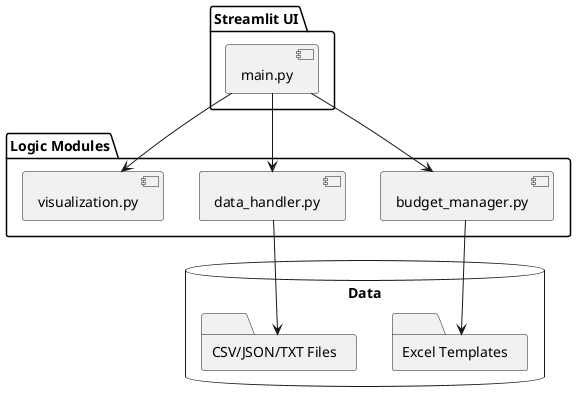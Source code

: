 @startuml

package "Streamlit UI" {
    [main.py]
}

package "Logic Modules" {
    [budget_manager.py]
    [data_handler.py]
    [visualization.py]
}

database "Data" {
    folder "CSV/JSON/TXT Files"
    folder "Excel Templates"
}

[main.py] --> [budget_manager.py]
[main.py] --> [data_handler.py]
[main.py] --> [visualization.py]
[data_handler.py] --> "CSV/JSON/TXT Files"
[budget_manager.py] --> "Excel Templates"

@enduml
